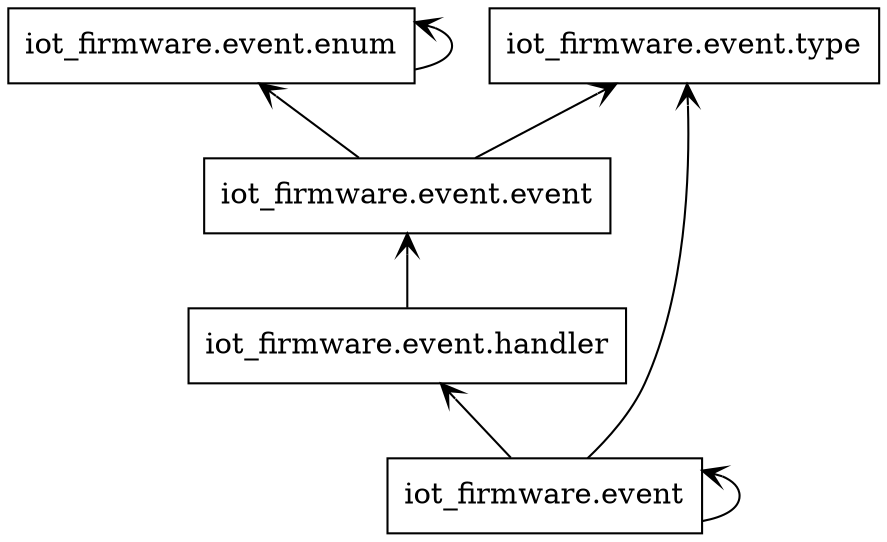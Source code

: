 digraph "packages_event" {
rankdir=BT
charset="utf-8"
"iot_firmware.event" [color="black", label="iot_firmware.event", shape="box", style="solid"];
"iot_firmware.event.enum" [color="black", label="iot_firmware.event.enum", shape="box", style="solid"];
"iot_firmware.event.event" [color="black", label="iot_firmware.event.event", shape="box", style="solid"];
"iot_firmware.event.handler" [color="black", label="iot_firmware.event.handler", shape="box", style="solid"];
"iot_firmware.event.type" [color="black", label="iot_firmware.event.type", shape="box", style="solid"];
"iot_firmware.event" -> "iot_firmware.event" [arrowhead="open", arrowtail="none"];
"iot_firmware.event" -> "iot_firmware.event.handler" [arrowhead="open", arrowtail="none"];
"iot_firmware.event" -> "iot_firmware.event.type" [arrowhead="open", arrowtail="none"];
"iot_firmware.event.enum" -> "iot_firmware.event.enum" [arrowhead="open", arrowtail="none"];
"iot_firmware.event.event" -> "iot_firmware.event.enum" [arrowhead="open", arrowtail="none"];
"iot_firmware.event.event" -> "iot_firmware.event.type" [arrowhead="open", arrowtail="none"];
"iot_firmware.event.handler" -> "iot_firmware.event.event" [arrowhead="open", arrowtail="none"];
}

